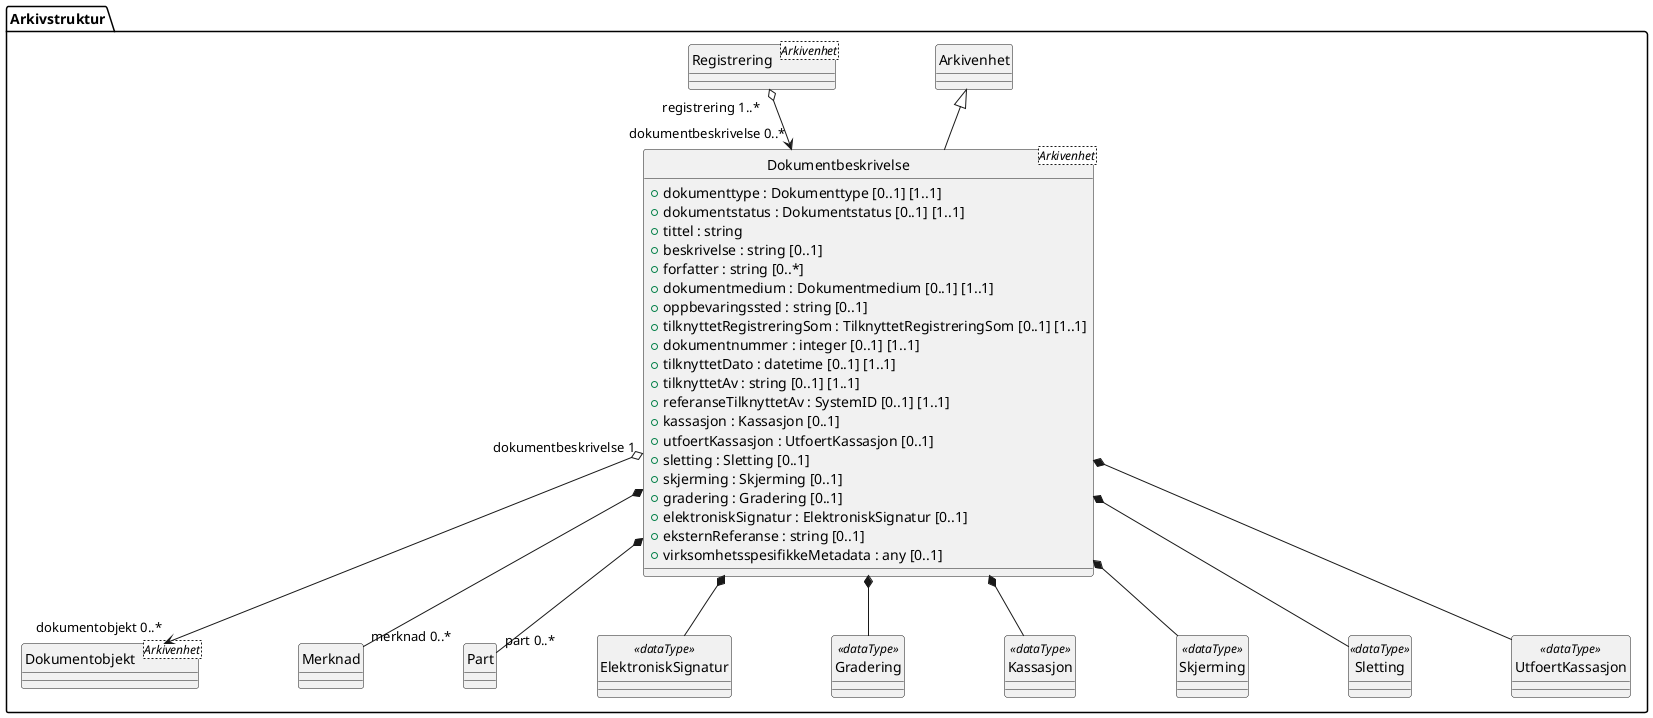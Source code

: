 @startuml
skinparam nodesep 100
hide circle
class Arkivstruktur.Dokumentbeskrivelse <Arkivenhet> {
  +dokumenttype : Dokumenttype [0..1] [1..1]
  +dokumentstatus : Dokumentstatus [0..1] [1..1]
  +tittel : string
  +beskrivelse : string [0..1]
  +forfatter : string [0..*]
  +dokumentmedium : Dokumentmedium [0..1] [1..1]
  +oppbevaringssted : string [0..1]
  +tilknyttetRegistreringSom : TilknyttetRegistreringSom [0..1] [1..1]
  +dokumentnummer : integer [0..1] [1..1]
  +tilknyttetDato : datetime [0..1] [1..1]
  +tilknyttetAv : string [0..1] [1..1]
  +referanseTilknyttetAv : SystemID [0..1] [1..1]
  +kassasjon : Kassasjon [0..1]
  +utfoertKassasjon : UtfoertKassasjon [0..1]
  +sletting : Sletting [0..1]
  +skjerming : Skjerming [0..1]
  +gradering : Gradering [0..1]
  +elektroniskSignatur : ElektroniskSignatur [0..1]
  +eksternReferanse : string [0..1]
  +virksomhetsspesifikkeMetadata : any [0..1]
}
class Arkivstruktur.Arkivenhet {
}
Arkivstruktur.Arkivenhet <|-- Arkivstruktur.Dokumentbeskrivelse
class Arkivstruktur.Dokumentobjekt <Arkivenhet> {
}
Arkivstruktur.Dokumentbeskrivelse "dokumentbeskrivelse 1" o--> "dokumentobjekt 0..*" Arkivstruktur.Dokumentobjekt
class Arkivstruktur.Merknad {
}
Arkivstruktur.Dokumentbeskrivelse *-- "merknad 0..*" Arkivstruktur.Merknad
class Arkivstruktur.Part {
}
Arkivstruktur.Dokumentbeskrivelse *-- "part 0..*" Arkivstruktur.Part
class Arkivstruktur.ElektroniskSignatur <<dataType>> {
}
Arkivstruktur.Dokumentbeskrivelse *-- Arkivstruktur.ElektroniskSignatur
class Arkivstruktur.Gradering <<dataType>> {
}
Arkivstruktur.Dokumentbeskrivelse *-- Arkivstruktur.Gradering
class Arkivstruktur.Kassasjon <<dataType>> {
}
Arkivstruktur.Dokumentbeskrivelse *-- Arkivstruktur.Kassasjon
class Arkivstruktur.Skjerming <<dataType>> {
}
Arkivstruktur.Dokumentbeskrivelse *-- Arkivstruktur.Skjerming
class Arkivstruktur.Sletting <<dataType>> {
}
Arkivstruktur.Dokumentbeskrivelse *-- Arkivstruktur.Sletting
class Arkivstruktur.UtfoertKassasjon <<dataType>> {
}
Arkivstruktur.Dokumentbeskrivelse *-- Arkivstruktur.UtfoertKassasjon
class Arkivstruktur.Registrering <Arkivenhet> {
}
Arkivstruktur.Registrering "registrering 1..*" o--> "dokumentbeskrivelse 0..*" Arkivstruktur.Dokumentbeskrivelse
@enduml

